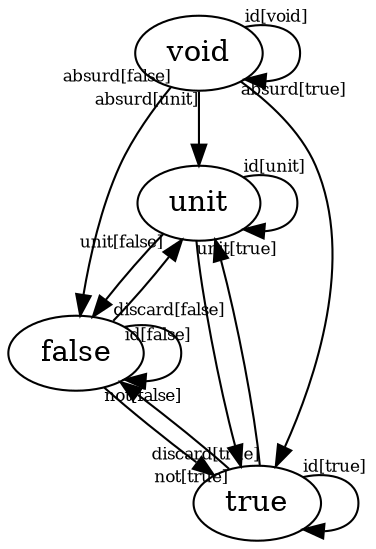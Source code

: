 digraph {
  void -> void [taillabel = "id[void]", labelfontsize=8]
  unit -> unit [taillabel = "id[unit]", labelfontsize=8]
  false -> false [taillabel = "id[false]", labelfontsize=8]
  true -> true [taillabel = "id[true]", labelfontsize=8]

  void -> unit [taillabel = "absurd[unit]", labelfontsize=8]
  void -> false [taillabel = "absurd[false]", labelfontsize=8]
  void -> true [taillabel = "absurd[true]", labelfontsize=8]

  unit -> false [taillabel = "unit[false]", labelfontsize=8]
  unit -> true [taillabel = "unit[true]", labelfontsize=8]

  false -> unit [taillabel = "discard[false]", labelfontsize=8]
  false -> true [taillabel = "not[false]", labelfontsize=8]
  true -> unit [taillabel = "discard[true]", labelfontsize=8]
  true -> false [taillabel = "not[true]", labelfontsize=8]
}
